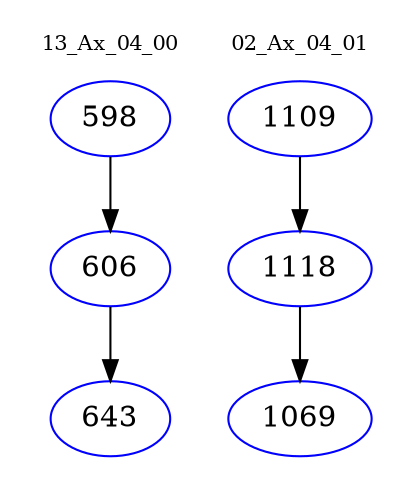 digraph{
subgraph cluster_0 {
color = white
label = "13_Ax_04_00";
fontsize=10;
T0_598 [label="598", color="blue"]
T0_598 -> T0_606 [color="black"]
T0_606 [label="606", color="blue"]
T0_606 -> T0_643 [color="black"]
T0_643 [label="643", color="blue"]
}
subgraph cluster_1 {
color = white
label = "02_Ax_04_01";
fontsize=10;
T1_1109 [label="1109", color="blue"]
T1_1109 -> T1_1118 [color="black"]
T1_1118 [label="1118", color="blue"]
T1_1118 -> T1_1069 [color="black"]
T1_1069 [label="1069", color="blue"]
}
}
